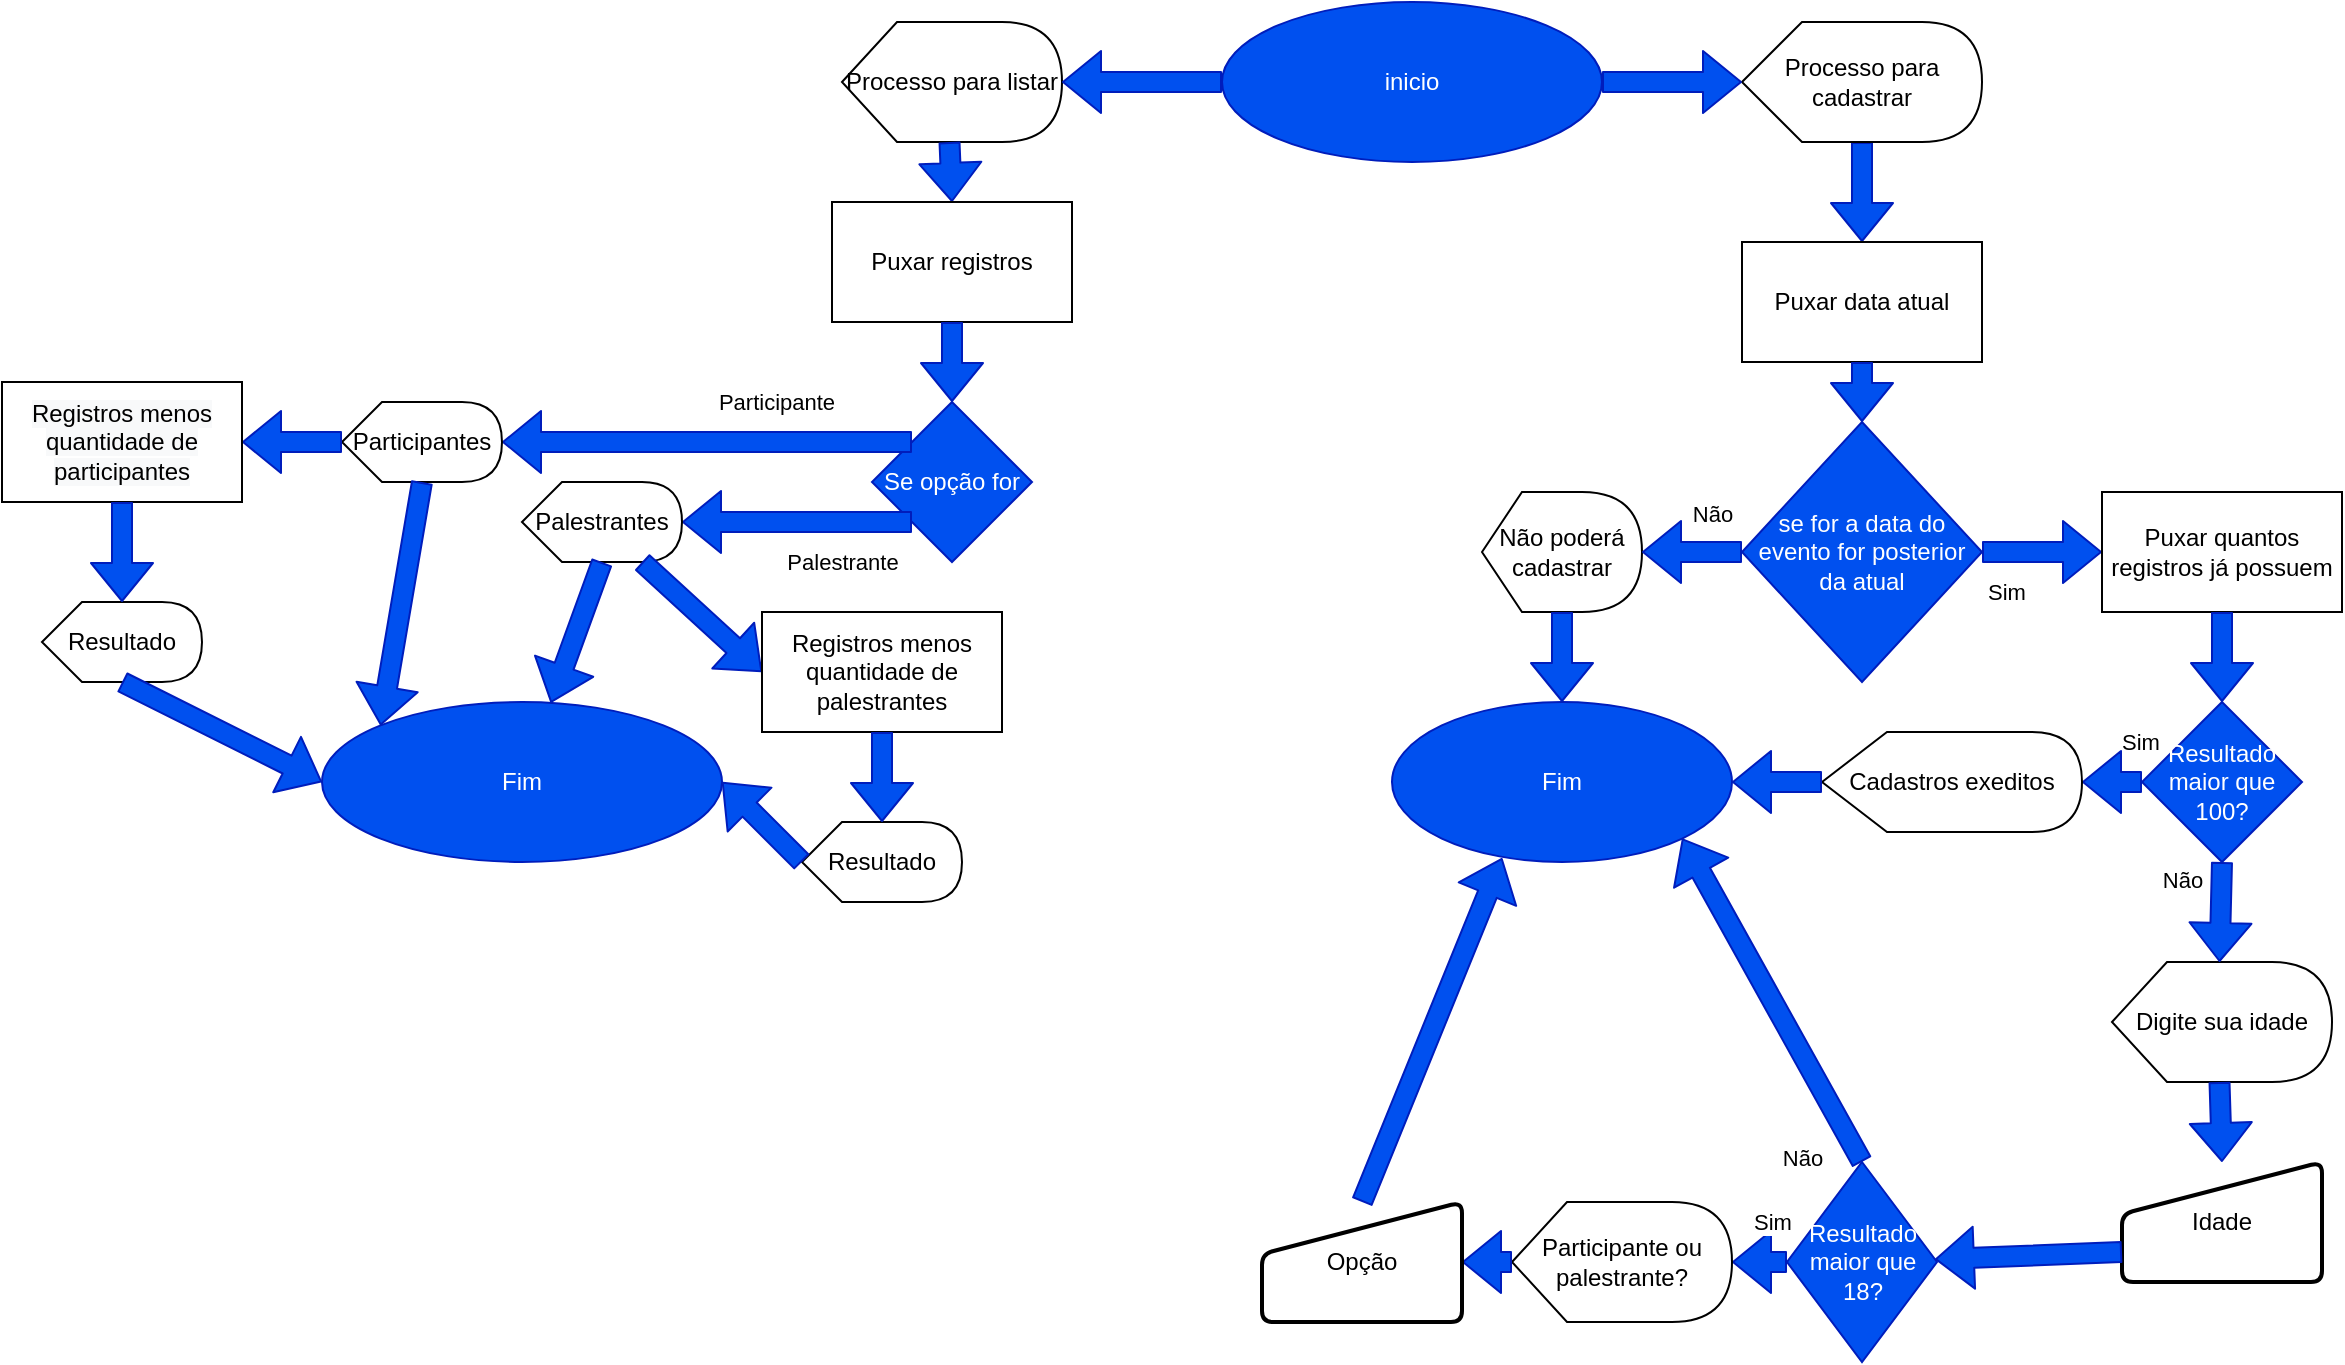 <mxfile version="15.0.6" type="github"><diagram id="OVgbyL_f3J7MUkXsvLRW" name="Page-1"><mxGraphModel dx="1935" dy="482" grid="1" gridSize="10" guides="1" tooltips="1" connect="1" arrows="1" fold="1" page="1" pageScale="1" pageWidth="827" pageHeight="1169" math="0" shadow="0"><root><mxCell id="0"/><mxCell id="1" parent="0"/><mxCell id="PfB335mhqJngSeawcZQw-2" value="inicio" style="ellipse;whiteSpace=wrap;html=1;fillColor=#0050ef;strokeColor=#001DBC;fontColor=#ffffff;" parent="1" vertex="1"><mxGeometry x="-150" width="190" height="80" as="geometry"/></mxCell><mxCell id="PfB335mhqJngSeawcZQw-3" value="" style="shape=flexArrow;endArrow=classic;html=1;fillColor=#0050ef;strokeColor=#001DBC;entryX=0.5;entryY=0;entryDx=0;entryDy=0;exitX=0;exitY=0;exitDx=60;exitDy=60;exitPerimeter=0;" parent="1" source="PfB335mhqJngSeawcZQw-40" target="PfB335mhqJngSeawcZQw-25" edge="1"><mxGeometry width="50" height="50" relative="1" as="geometry"><mxPoint x="260" y="110" as="sourcePoint"/><mxPoint x="240" y="110" as="targetPoint"/><Array as="points"/></mxGeometry></mxCell><mxCell id="PfB335mhqJngSeawcZQw-4" value="se for a data do evento for posterior da atual" style="rhombus;whiteSpace=wrap;html=1;fillColor=#0050ef;strokeColor=#001DBC;fontColor=#ffffff;" parent="1" vertex="1"><mxGeometry x="110" y="210" width="120" height="130" as="geometry"/></mxCell><mxCell id="PfB335mhqJngSeawcZQw-15" value="" style="edgeStyle=orthogonalEdgeStyle;rounded=0;orthogonalLoop=1;jettySize=auto;html=1;strokeColor=#6C8EBF;" parent="1" source="PfB335mhqJngSeawcZQw-6" target="PfB335mhqJngSeawcZQw-9" edge="1"><mxGeometry relative="1" as="geometry"/></mxCell><mxCell id="PfB335mhqJngSeawcZQw-6" value="Não poderá cadastrar" style="shape=display;whiteSpace=wrap;html=1;" parent="1" vertex="1"><mxGeometry x="-20" y="245" width="80" height="60" as="geometry"/></mxCell><mxCell id="PfB335mhqJngSeawcZQw-8" value="" style="shape=flexArrow;endArrow=classic;html=1;strokeColor=#001DBC;fillColor=#0050ef;" parent="1" source="PfB335mhqJngSeawcZQw-6" target="PfB335mhqJngSeawcZQw-9" edge="1"><mxGeometry width="50" height="50" relative="1" as="geometry"><mxPoint x="30" y="170" as="sourcePoint"/><mxPoint x="-30" y="200" as="targetPoint"/></mxGeometry></mxCell><mxCell id="PfB335mhqJngSeawcZQw-9" value="Fim" style="ellipse;whiteSpace=wrap;html=1;fillColor=#0050ef;strokeColor=#001DBC;fontColor=#ffffff;" parent="1" vertex="1"><mxGeometry x="-65" y="350" width="170" height="80" as="geometry"/></mxCell><mxCell id="PfB335mhqJngSeawcZQw-10" value="Sim" style="shape=flexArrow;endArrow=classic;html=1;strokeColor=#001DBC;exitX=1;exitY=0.5;exitDx=0;exitDy=0;fillColor=#0050ef;entryX=0;entryY=0.5;entryDx=0;entryDy=0;" parent="1" source="PfB335mhqJngSeawcZQw-4" target="PfB335mhqJngSeawcZQw-27" edge="1"><mxGeometry x="-0.6" y="-20" width="50" height="50" relative="1" as="geometry"><mxPoint x="310" y="290" as="sourcePoint"/><mxPoint x="240" y="320" as="targetPoint"/><Array as="points"/><mxPoint as="offset"/></mxGeometry></mxCell><mxCell id="PfB335mhqJngSeawcZQw-11" value="Digite sua idade" style="shape=display;whiteSpace=wrap;html=1;" parent="1" vertex="1"><mxGeometry x="295" y="480" width="110" height="60" as="geometry"/></mxCell><mxCell id="PfB335mhqJngSeawcZQw-12" value="" style="shape=flexArrow;endArrow=classic;html=1;strokeColor=#001DBC;exitX=0;exitY=0;exitDx=53.75;exitDy=60;exitPerimeter=0;fillColor=#0050ef;entryX=0.5;entryY=0;entryDx=0;entryDy=0;" parent="1" source="PfB335mhqJngSeawcZQw-11" target="PfB335mhqJngSeawcZQw-14" edge="1"><mxGeometry width="50" height="50" relative="1" as="geometry"><mxPoint x="310" y="290" as="sourcePoint"/><mxPoint x="169" y="400" as="targetPoint"/></mxGeometry></mxCell><mxCell id="PfB335mhqJngSeawcZQw-14" value="Idade" style="html=1;strokeWidth=2;shape=manualInput;whiteSpace=wrap;rounded=1;size=26;arcSize=11;" parent="1" vertex="1"><mxGeometry x="300" y="580" width="100" height="60" as="geometry"/></mxCell><mxCell id="PfB335mhqJngSeawcZQw-16" value="" style="shape=flexArrow;endArrow=classic;html=1;strokeColor=#001DBC;exitX=0;exitY=0.75;exitDx=0;exitDy=0;fillColor=#0050ef;" parent="1" source="PfB335mhqJngSeawcZQw-14" target="PfB335mhqJngSeawcZQw-17" edge="1"><mxGeometry width="50" height="50" relative="1" as="geometry"><mxPoint x="210" y="270" as="sourcePoint"/><mxPoint x="250" y="400" as="targetPoint"/></mxGeometry></mxCell><mxCell id="PfB335mhqJngSeawcZQw-17" value="Resultado maior que 18?" style="rhombus;whiteSpace=wrap;html=1;fillColor=#0050ef;strokeColor=#001DBC;fontColor=#ffffff;" parent="1" vertex="1"><mxGeometry x="132.5" y="580" width="75" height="100" as="geometry"/></mxCell><mxCell id="PfB335mhqJngSeawcZQw-18" value="Não" style="shape=flexArrow;endArrow=classic;html=1;strokeColor=#001DBC;exitX=0.5;exitY=0;exitDx=0;exitDy=0;fillColor=#0050ef;entryX=1;entryY=1;entryDx=0;entryDy=0;" parent="1" source="PfB335mhqJngSeawcZQw-17" target="PfB335mhqJngSeawcZQw-9" edge="1"><mxGeometry x="-0.826" y="25" width="50" height="50" relative="1" as="geometry"><mxPoint x="340" y="360" as="sourcePoint"/><mxPoint x="20" y="430" as="targetPoint"/><Array as="points"/><mxPoint as="offset"/></mxGeometry></mxCell><mxCell id="PfB335mhqJngSeawcZQw-21" value="Resultado maior que 100?" style="rhombus;whiteSpace=wrap;html=1;fillColor=#0050ef;strokeColor=#001DBC;fontColor=#ffffff;" parent="1" vertex="1"><mxGeometry x="310" y="350" width="80" height="80" as="geometry"/></mxCell><mxCell id="PfB335mhqJngSeawcZQw-24" value="Não" style="shape=flexArrow;endArrow=classic;html=1;strokeColor=#001DBC;exitX=0;exitY=0.5;exitDx=0;exitDy=0;entryX=1;entryY=0.5;entryDx=0;entryDy=0;entryPerimeter=0;fillColor=#0050ef;" parent="1" source="PfB335mhqJngSeawcZQw-4" target="PfB335mhqJngSeawcZQw-6" edge="1"><mxGeometry x="-0.383" y="-19" width="50" height="50" relative="1" as="geometry"><mxPoint x="340" y="360" as="sourcePoint"/><mxPoint x="390" y="310" as="targetPoint"/><mxPoint as="offset"/></mxGeometry></mxCell><mxCell id="PfB335mhqJngSeawcZQw-25" value="Puxar data atual" style="rounded=0;whiteSpace=wrap;html=1;" parent="1" vertex="1"><mxGeometry x="110" y="120" width="120" height="60" as="geometry"/></mxCell><mxCell id="PfB335mhqJngSeawcZQw-26" value="" style="shape=flexArrow;endArrow=classic;html=1;strokeColor=#001DBC;exitX=0.5;exitY=1;exitDx=0;exitDy=0;entryX=0.5;entryY=0;entryDx=0;entryDy=0;fillColor=#0050ef;" parent="1" source="PfB335mhqJngSeawcZQw-25" target="PfB335mhqJngSeawcZQw-4" edge="1"><mxGeometry width="50" height="50" relative="1" as="geometry"><mxPoint x="340" y="260" as="sourcePoint"/><mxPoint x="390" y="210" as="targetPoint"/></mxGeometry></mxCell><mxCell id="PfB335mhqJngSeawcZQw-27" value="Puxar quantos registros já possuem" style="rounded=0;whiteSpace=wrap;html=1;" parent="1" vertex="1"><mxGeometry x="290" y="245" width="120" height="60" as="geometry"/></mxCell><mxCell id="PfB335mhqJngSeawcZQw-28" value="" style="shape=flexArrow;endArrow=classic;html=1;strokeColor=#001DBC;exitX=0.5;exitY=1;exitDx=0;exitDy=0;entryX=0.5;entryY=0;entryDx=0;entryDy=0;fillColor=#0050ef;" parent="1" source="PfB335mhqJngSeawcZQw-27" target="PfB335mhqJngSeawcZQw-21" edge="1"><mxGeometry width="50" height="50" relative="1" as="geometry"><mxPoint x="340" y="440" as="sourcePoint"/><mxPoint x="390" y="390" as="targetPoint"/></mxGeometry></mxCell><mxCell id="PfB335mhqJngSeawcZQw-29" value="Não" style="shape=flexArrow;endArrow=classic;html=1;strokeColor=#001DBC;exitX=0.5;exitY=1;exitDx=0;exitDy=0;fillColor=#0050ef;entryX=0;entryY=0;entryDx=53.75;entryDy=0;entryPerimeter=0;" parent="1" source="PfB335mhqJngSeawcZQw-21" target="PfB335mhqJngSeawcZQw-11" edge="1"><mxGeometry x="-0.6" y="-20" width="50" height="50" relative="1" as="geometry"><mxPoint x="350" y="420" as="sourcePoint"/><mxPoint x="350" y="480" as="targetPoint"/><mxPoint as="offset"/></mxGeometry></mxCell><mxCell id="PfB335mhqJngSeawcZQw-30" value="Sim" style="shape=flexArrow;endArrow=classic;html=1;strokeColor=#001DBC;exitX=0;exitY=0.5;exitDx=0;exitDy=0;fillColor=#0050ef;entryX=1;entryY=0.5;entryDx=0;entryDy=0;entryPerimeter=0;" parent="1" source="PfB335mhqJngSeawcZQw-21" target="PfB335mhqJngSeawcZQw-31" edge="1"><mxGeometry x="-0.902" y="-20" width="50" height="50" relative="1" as="geometry"><mxPoint x="340" y="440" as="sourcePoint"/><mxPoint x="270" y="390" as="targetPoint"/><mxPoint as="offset"/></mxGeometry></mxCell><mxCell id="PfB335mhqJngSeawcZQw-31" value="Cadastros&amp;nbsp;exeditos" style="shape=display;whiteSpace=wrap;html=1;" parent="1" vertex="1"><mxGeometry x="150" y="365" width="130" height="50" as="geometry"/></mxCell><mxCell id="PfB335mhqJngSeawcZQw-32" value="" style="shape=flexArrow;endArrow=classic;html=1;strokeColor=#001DBC;exitX=0;exitY=0.5;exitDx=0;exitDy=0;exitPerimeter=0;entryX=1;entryY=0.5;entryDx=0;entryDy=0;fillColor=#0050ef;" parent="1" source="PfB335mhqJngSeawcZQw-31" target="PfB335mhqJngSeawcZQw-9" edge="1"><mxGeometry width="50" height="50" relative="1" as="geometry"><mxPoint x="340" y="540" as="sourcePoint"/><mxPoint x="390" y="490" as="targetPoint"/></mxGeometry></mxCell><mxCell id="PfB335mhqJngSeawcZQw-33" value="Sim" style="shape=flexArrow;endArrow=classic;html=1;strokeColor=#001DBC;exitX=0;exitY=0.5;exitDx=0;exitDy=0;fillColor=#0050ef;entryX=1;entryY=0.5;entryDx=0;entryDy=0;entryPerimeter=0;" parent="1" source="PfB335mhqJngSeawcZQw-17" target="PfB335mhqJngSeawcZQw-34" edge="1"><mxGeometry x="-0.412" y="-20" width="50" height="50" relative="1" as="geometry"><mxPoint x="190" y="540" as="sourcePoint"/><mxPoint x="90" y="630" as="targetPoint"/><mxPoint as="offset"/></mxGeometry></mxCell><mxCell id="PfB335mhqJngSeawcZQw-34" value="Participante ou palestrante?" style="shape=display;whiteSpace=wrap;html=1;" parent="1" vertex="1"><mxGeometry x="-5" y="600" width="110" height="60" as="geometry"/></mxCell><mxCell id="PfB335mhqJngSeawcZQw-36" value="" style="shape=flexArrow;endArrow=classic;html=1;strokeColor=#001DBC;exitX=0;exitY=0.5;exitDx=0;exitDy=0;exitPerimeter=0;fillColor=#0050ef;entryX=1;entryY=0.5;entryDx=0;entryDy=0;" parent="1" source="PfB335mhqJngSeawcZQw-34" target="PfB335mhqJngSeawcZQw-38" edge="1"><mxGeometry width="50" height="50" relative="1" as="geometry"><mxPoint x="-30" y="520" as="sourcePoint"/><mxPoint x="-40" y="630" as="targetPoint"/></mxGeometry></mxCell><mxCell id="PfB335mhqJngSeawcZQw-38" value="Opção" style="html=1;strokeWidth=2;shape=manualInput;whiteSpace=wrap;rounded=1;size=26;arcSize=11;" parent="1" vertex="1"><mxGeometry x="-130" y="600" width="100" height="60" as="geometry"/></mxCell><mxCell id="PfB335mhqJngSeawcZQw-39" value="" style="shape=flexArrow;endArrow=classic;html=1;strokeColor=#001DBC;entryX=0.324;entryY=0.975;entryDx=0;entryDy=0;entryPerimeter=0;fillColor=#0050ef;" parent="1" target="PfB335mhqJngSeawcZQw-9" edge="1"><mxGeometry width="50" height="50" relative="1" as="geometry"><mxPoint x="-80" y="600" as="sourcePoint"/><mxPoint x="20" y="470" as="targetPoint"/></mxGeometry></mxCell><mxCell id="PfB335mhqJngSeawcZQw-40" value="Processo para cadastrar" style="shape=display;whiteSpace=wrap;html=1;" parent="1" vertex="1"><mxGeometry x="110" y="10" width="120" height="60" as="geometry"/></mxCell><mxCell id="PfB335mhqJngSeawcZQw-41" value="" style="shape=flexArrow;endArrow=classic;html=1;strokeColor=#001DBC;exitX=1;exitY=0.5;exitDx=0;exitDy=0;entryX=0;entryY=0.5;entryDx=0;entryDy=0;entryPerimeter=0;fillColor=#0050ef;" parent="1" source="PfB335mhqJngSeawcZQw-2" target="PfB335mhqJngSeawcZQw-40" edge="1"><mxGeometry width="50" height="50" relative="1" as="geometry"><mxPoint x="100" y="210" as="sourcePoint"/><mxPoint x="150" y="160" as="targetPoint"/></mxGeometry></mxCell><mxCell id="PfB335mhqJngSeawcZQw-42" value="Processo para listar" style="shape=display;whiteSpace=wrap;html=1;" parent="1" vertex="1"><mxGeometry x="-340" y="10" width="110" height="60" as="geometry"/></mxCell><mxCell id="PfB335mhqJngSeawcZQw-44" value="" style="shape=flexArrow;endArrow=classic;html=1;strokeColor=#001DBC;exitX=0;exitY=0.5;exitDx=0;exitDy=0;entryX=1;entryY=0.5;entryDx=0;entryDy=0;entryPerimeter=0;fillColor=#0050ef;" parent="1" source="PfB335mhqJngSeawcZQw-2" target="PfB335mhqJngSeawcZQw-42" edge="1"><mxGeometry width="50" height="50" relative="1" as="geometry"><mxPoint x="-300" y="210" as="sourcePoint"/><mxPoint x="-250" y="160" as="targetPoint"/></mxGeometry></mxCell><mxCell id="PfB335mhqJngSeawcZQw-45" value="" style="shape=flexArrow;endArrow=classic;html=1;strokeColor=#001DBC;exitX=0;exitY=0;exitDx=53.75;exitDy=60;exitPerimeter=0;fillColor=#0050ef;entryX=0.5;entryY=0;entryDx=0;entryDy=0;" parent="1" source="PfB335mhqJngSeawcZQw-42" target="PfB335mhqJngSeawcZQw-46" edge="1"><mxGeometry width="50" height="50" relative="1" as="geometry"><mxPoint x="-310" y="190" as="sourcePoint"/><mxPoint x="-286" y="110" as="targetPoint"/></mxGeometry></mxCell><mxCell id="PfB335mhqJngSeawcZQw-46" value="Puxar registros" style="rounded=0;whiteSpace=wrap;html=1;" parent="1" vertex="1"><mxGeometry x="-345" y="100" width="120" height="60" as="geometry"/></mxCell><mxCell id="PfB335mhqJngSeawcZQw-47" value="Se opção for" style="rhombus;whiteSpace=wrap;html=1;fillColor=#0050ef;strokeColor=#001DBC;fontColor=#ffffff;" parent="1" vertex="1"><mxGeometry x="-325" y="200" width="80" height="80" as="geometry"/></mxCell><mxCell id="PfB335mhqJngSeawcZQw-48" value="" style="shape=flexArrow;endArrow=classic;html=1;strokeColor=#001DBC;exitX=0.5;exitY=1;exitDx=0;exitDy=0;entryX=0.5;entryY=0;entryDx=0;entryDy=0;fillColor=#0050ef;" parent="1" source="PfB335mhqJngSeawcZQw-46" target="PfB335mhqJngSeawcZQw-47" edge="1"><mxGeometry width="50" height="50" relative="1" as="geometry"><mxPoint x="-280" y="250" as="sourcePoint"/><mxPoint x="-230" y="200" as="targetPoint"/></mxGeometry></mxCell><mxCell id="PfB335mhqJngSeawcZQw-49" value="Participante" style="shape=flexArrow;endArrow=classic;html=1;strokeColor=#001DBC;exitX=0;exitY=0;exitDx=0;exitDy=0;fillColor=#0050ef;entryX=1;entryY=0.5;entryDx=0;entryDy=0;entryPerimeter=0;" parent="1" source="PfB335mhqJngSeawcZQw-47" target="PfB335mhqJngSeawcZQw-51" edge="1"><mxGeometry x="-0.333" y="-20" width="50" height="50" relative="1" as="geometry"><mxPoint x="-410" y="330" as="sourcePoint"/><mxPoint x="-400" y="240" as="targetPoint"/><mxPoint as="offset"/></mxGeometry></mxCell><mxCell id="PfB335mhqJngSeawcZQw-50" value="Palestrante" style="shape=flexArrow;endArrow=classic;html=1;strokeColor=#001DBC;exitX=0;exitY=1;exitDx=0;exitDy=0;fillColor=#0050ef;entryX=1;entryY=0.5;entryDx=0;entryDy=0;entryPerimeter=0;" parent="1" source="PfB335mhqJngSeawcZQw-47" target="PfB335mhqJngSeawcZQw-52" edge="1"><mxGeometry x="-0.391" y="20" width="50" height="50" relative="1" as="geometry"><mxPoint x="-270" y="340" as="sourcePoint"/><mxPoint x="-285" y="320" as="targetPoint"/><mxPoint as="offset"/></mxGeometry></mxCell><mxCell id="PfB335mhqJngSeawcZQw-51" value="Participantes" style="shape=display;whiteSpace=wrap;html=1;" parent="1" vertex="1"><mxGeometry x="-590" y="200" width="80" height="40" as="geometry"/></mxCell><mxCell id="PfB335mhqJngSeawcZQw-52" value="Palestrantes" style="shape=display;whiteSpace=wrap;html=1;" parent="1" vertex="1"><mxGeometry x="-500" y="240" width="80" height="40" as="geometry"/></mxCell><mxCell id="PfB335mhqJngSeawcZQw-54" value="Fim" style="ellipse;whiteSpace=wrap;html=1;fillColor=#0050ef;strokeColor=#001DBC;fontColor=#ffffff;" parent="1" vertex="1"><mxGeometry x="-600" y="350" width="200" height="80" as="geometry"/></mxCell><mxCell id="PfB335mhqJngSeawcZQw-57" value="" style="shape=flexArrow;endArrow=classic;html=1;strokeColor=#001DBC;exitX=0;exitY=0;exitDx=40;exitDy=40;exitPerimeter=0;entryX=0;entryY=0;entryDx=0;entryDy=0;fillColor=#0050ef;" parent="1" source="PfB335mhqJngSeawcZQw-51" target="PfB335mhqJngSeawcZQw-54" edge="1"><mxGeometry width="50" height="50" relative="1" as="geometry"><mxPoint x="-260" y="360" as="sourcePoint"/><mxPoint x="-210" y="310" as="targetPoint"/></mxGeometry></mxCell><mxCell id="PfB335mhqJngSeawcZQw-58" value="" style="shape=flexArrow;endArrow=classic;html=1;strokeColor=#001DBC;exitX=0;exitY=0;exitDx=40;exitDy=40;exitPerimeter=0;fillColor=#0050ef;" parent="1" source="PfB335mhqJngSeawcZQw-52" target="PfB335mhqJngSeawcZQw-54" edge="1"><mxGeometry width="50" height="50" relative="1" as="geometry"><mxPoint x="-260" y="360" as="sourcePoint"/><mxPoint x="-210" y="310" as="targetPoint"/></mxGeometry></mxCell><mxCell id="PfB335mhqJngSeawcZQw-59" value="" style="shape=flexArrow;endArrow=classic;html=1;strokeColor=#001DBC;exitX=0;exitY=0;exitDx=60;exitDy=40;exitPerimeter=0;fillColor=#0050ef;entryX=0;entryY=0.5;entryDx=0;entryDy=0;" parent="1" source="PfB335mhqJngSeawcZQw-52" target="PfB335mhqJngSeawcZQw-60" edge="1"><mxGeometry width="50" height="50" relative="1" as="geometry"><mxPoint x="-260" y="360" as="sourcePoint"/><mxPoint x="-390" y="310" as="targetPoint"/></mxGeometry></mxCell><mxCell id="PfB335mhqJngSeawcZQw-60" value="Registros menos quantidade de palestrantes" style="rounded=0;whiteSpace=wrap;html=1;" parent="1" vertex="1"><mxGeometry x="-380" y="305" width="120" height="60" as="geometry"/></mxCell><mxCell id="PfB335mhqJngSeawcZQw-61" value="Resultado" style="shape=display;whiteSpace=wrap;html=1;" parent="1" vertex="1"><mxGeometry x="-360" y="410" width="80" height="40" as="geometry"/></mxCell><mxCell id="PfB335mhqJngSeawcZQw-62" value="" style="shape=flexArrow;endArrow=classic;html=1;strokeColor=#001DBC;exitX=0.5;exitY=1;exitDx=0;exitDy=0;entryX=0;entryY=0;entryDx=40;entryDy=0;entryPerimeter=0;fillColor=#0050ef;" parent="1" source="PfB335mhqJngSeawcZQw-60" target="PfB335mhqJngSeawcZQw-61" edge="1"><mxGeometry width="50" height="50" relative="1" as="geometry"><mxPoint x="-260" y="350" as="sourcePoint"/><mxPoint x="-210" y="300" as="targetPoint"/></mxGeometry></mxCell><mxCell id="PfB335mhqJngSeawcZQw-63" value="" style="shape=flexArrow;endArrow=classic;html=1;strokeColor=#001DBC;exitX=0;exitY=0.5;exitDx=0;exitDy=0;exitPerimeter=0;entryX=1;entryY=0.5;entryDx=0;entryDy=0;fillColor=#0050ef;" parent="1" source="PfB335mhqJngSeawcZQw-61" target="PfB335mhqJngSeawcZQw-54" edge="1"><mxGeometry width="50" height="50" relative="1" as="geometry"><mxPoint x="-260" y="350" as="sourcePoint"/><mxPoint x="-210" y="300" as="targetPoint"/></mxGeometry></mxCell><mxCell id="PfB335mhqJngSeawcZQw-64" value="" style="shape=flexArrow;endArrow=classic;html=1;strokeColor=#001DBC;exitX=0;exitY=0.5;exitDx=0;exitDy=0;exitPerimeter=0;fillColor=#0050ef;" parent="1" source="PfB335mhqJngSeawcZQw-51" target="PfB335mhqJngSeawcZQw-65" edge="1"><mxGeometry width="50" height="50" relative="1" as="geometry"><mxPoint x="-460" y="250" as="sourcePoint"/><mxPoint x="-640" y="220" as="targetPoint"/></mxGeometry></mxCell><mxCell id="PfB335mhqJngSeawcZQw-65" value="&lt;span style=&quot;color: rgb(0 , 0 , 0) ; font-family: &amp;#34;helvetica&amp;#34; ; font-size: 12px ; font-style: normal ; font-weight: 400 ; letter-spacing: normal ; text-align: center ; text-indent: 0px ; text-transform: none ; word-spacing: 0px ; background-color: rgb(248 , 249 , 250) ; display: inline ; float: none&quot;&gt;Registros menos quantidade de participantes&lt;/span&gt;" style="rounded=0;whiteSpace=wrap;html=1;" parent="1" vertex="1"><mxGeometry x="-760" y="190" width="120" height="60" as="geometry"/></mxCell><mxCell id="PfB335mhqJngSeawcZQw-66" value="Resultado" style="shape=display;whiteSpace=wrap;html=1;" parent="1" vertex="1"><mxGeometry x="-740" y="300" width="80" height="40" as="geometry"/></mxCell><mxCell id="PfB335mhqJngSeawcZQw-67" value="" style="shape=flexArrow;endArrow=classic;html=1;strokeColor=#001DBC;exitX=0.5;exitY=1;exitDx=0;exitDy=0;entryX=0;entryY=0;entryDx=40;entryDy=0;entryPerimeter=0;fillColor=#0050ef;" parent="1" source="PfB335mhqJngSeawcZQw-65" target="PfB335mhqJngSeawcZQw-66" edge="1"><mxGeometry width="50" height="50" relative="1" as="geometry"><mxPoint x="-460" y="260" as="sourcePoint"/><mxPoint x="-410" y="210" as="targetPoint"/></mxGeometry></mxCell><mxCell id="PfB335mhqJngSeawcZQw-68" value="" style="shape=flexArrow;endArrow=classic;html=1;strokeColor=#001DBC;exitX=0;exitY=0;exitDx=40;exitDy=40;exitPerimeter=0;entryX=0;entryY=0.5;entryDx=0;entryDy=0;fillColor=#0050ef;" parent="1" source="PfB335mhqJngSeawcZQw-66" target="PfB335mhqJngSeawcZQw-54" edge="1"><mxGeometry width="50" height="50" relative="1" as="geometry"><mxPoint x="-460" y="260" as="sourcePoint"/><mxPoint x="-410" y="210" as="targetPoint"/></mxGeometry></mxCell></root></mxGraphModel></diagram></mxfile>